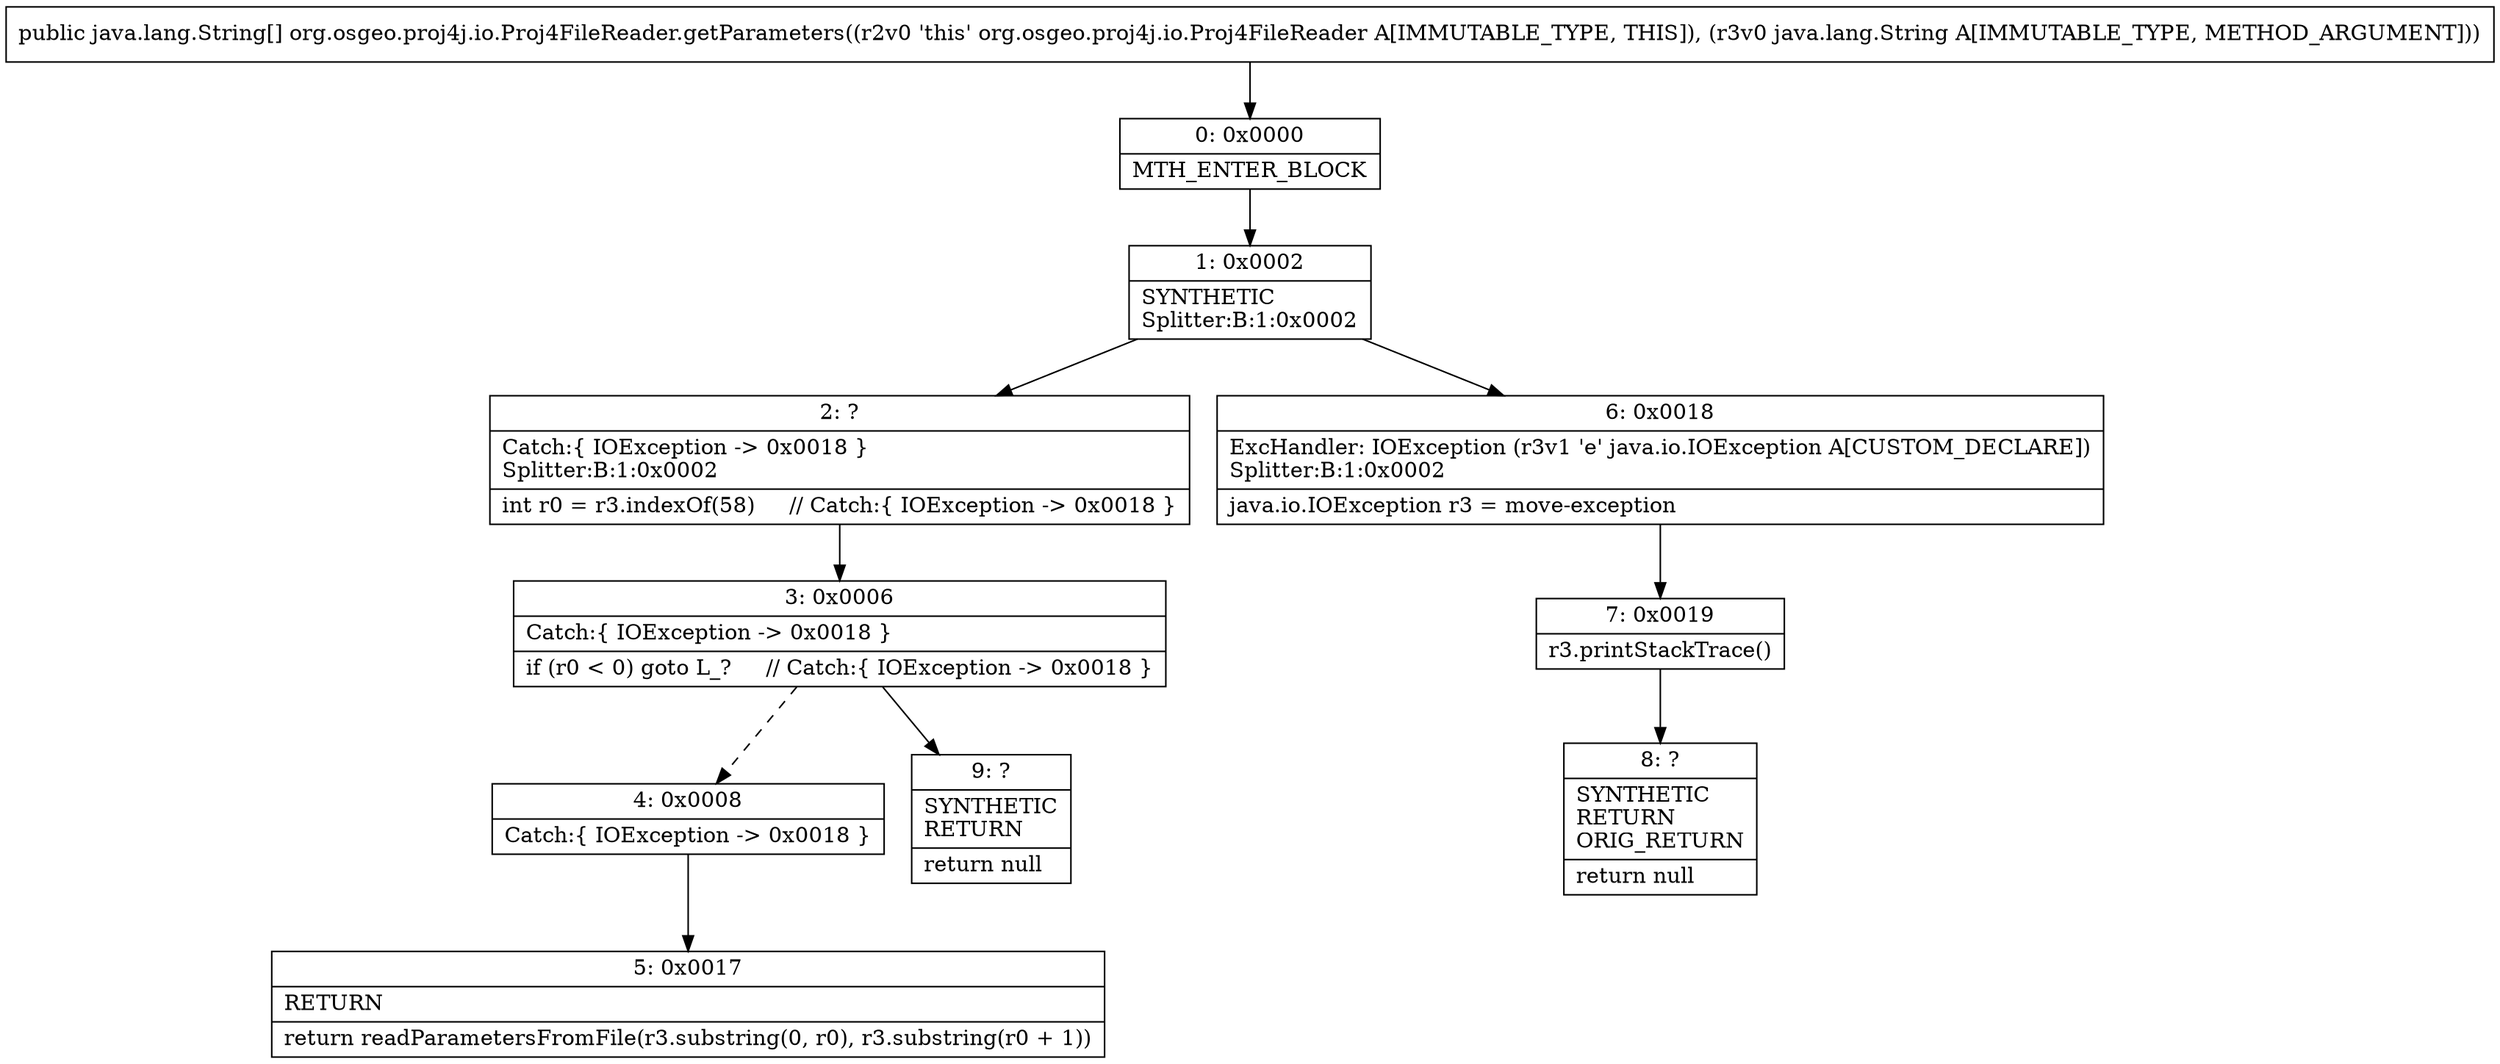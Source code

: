digraph "CFG fororg.osgeo.proj4j.io.Proj4FileReader.getParameters(Ljava\/lang\/String;)[Ljava\/lang\/String;" {
Node_0 [shape=record,label="{0\:\ 0x0000|MTH_ENTER_BLOCK\l}"];
Node_1 [shape=record,label="{1\:\ 0x0002|SYNTHETIC\lSplitter:B:1:0x0002\l}"];
Node_2 [shape=record,label="{2\:\ ?|Catch:\{ IOException \-\> 0x0018 \}\lSplitter:B:1:0x0002\l|int r0 = r3.indexOf(58)     \/\/ Catch:\{ IOException \-\> 0x0018 \}\l}"];
Node_3 [shape=record,label="{3\:\ 0x0006|Catch:\{ IOException \-\> 0x0018 \}\l|if (r0 \< 0) goto L_?     \/\/ Catch:\{ IOException \-\> 0x0018 \}\l}"];
Node_4 [shape=record,label="{4\:\ 0x0008|Catch:\{ IOException \-\> 0x0018 \}\l}"];
Node_5 [shape=record,label="{5\:\ 0x0017|RETURN\l|return readParametersFromFile(r3.substring(0, r0), r3.substring(r0 + 1))\l}"];
Node_6 [shape=record,label="{6\:\ 0x0018|ExcHandler: IOException (r3v1 'e' java.io.IOException A[CUSTOM_DECLARE])\lSplitter:B:1:0x0002\l|java.io.IOException r3 = move\-exception\l}"];
Node_7 [shape=record,label="{7\:\ 0x0019|r3.printStackTrace()\l}"];
Node_8 [shape=record,label="{8\:\ ?|SYNTHETIC\lRETURN\lORIG_RETURN\l|return null\l}"];
Node_9 [shape=record,label="{9\:\ ?|SYNTHETIC\lRETURN\l|return null\l}"];
MethodNode[shape=record,label="{public java.lang.String[] org.osgeo.proj4j.io.Proj4FileReader.getParameters((r2v0 'this' org.osgeo.proj4j.io.Proj4FileReader A[IMMUTABLE_TYPE, THIS]), (r3v0 java.lang.String A[IMMUTABLE_TYPE, METHOD_ARGUMENT])) }"];
MethodNode -> Node_0;
Node_0 -> Node_1;
Node_1 -> Node_2;
Node_1 -> Node_6;
Node_2 -> Node_3;
Node_3 -> Node_4[style=dashed];
Node_3 -> Node_9;
Node_4 -> Node_5;
Node_6 -> Node_7;
Node_7 -> Node_8;
}

